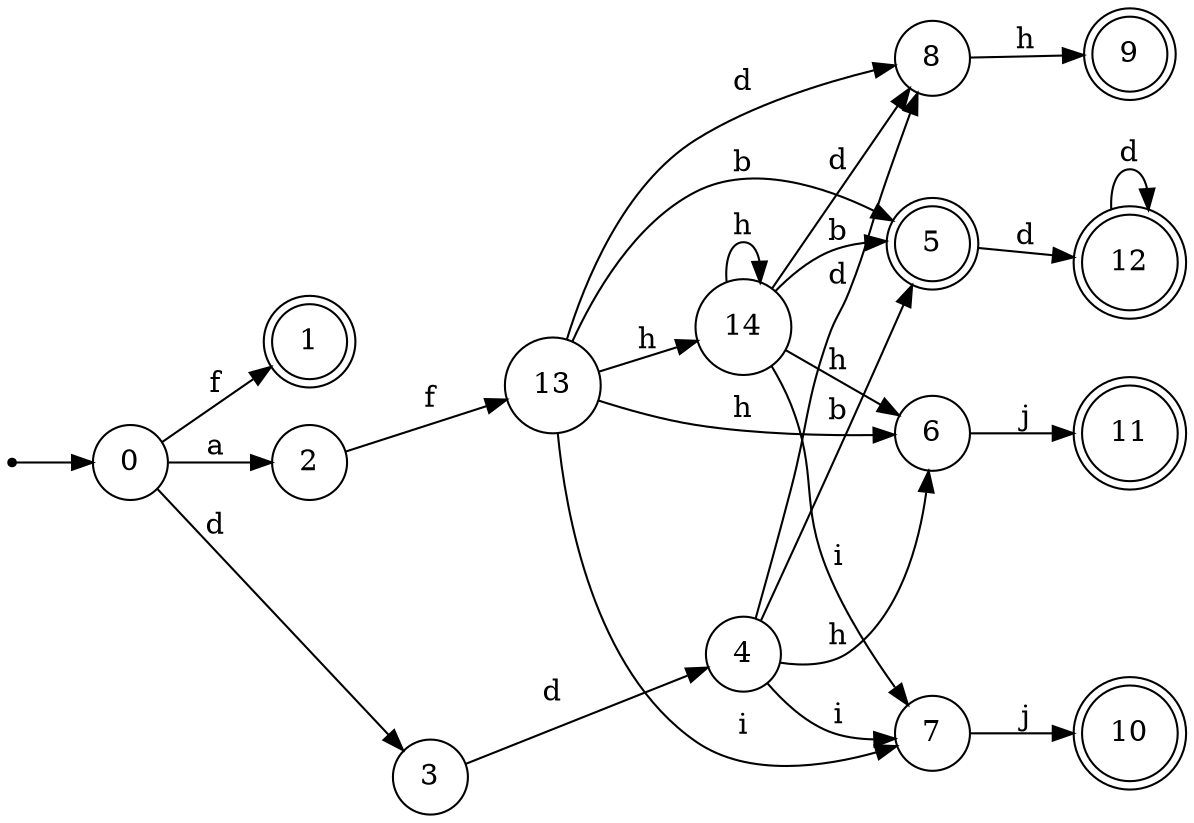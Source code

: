 digraph finite_state_machine {
rankdir=LR;
size="20,20";
node [shape = point]; "dummy0"
node [shape = circle]; "0";
"dummy0" -> "0";
node [shape = doublecircle]; "1";node [shape = circle]; "2";
node [shape = circle]; "3";
node [shape = circle]; "4";
node [shape = doublecircle]; "5";node [shape = circle]; "6";
node [shape = circle]; "7";
node [shape = circle]; "8";
node [shape = doublecircle]; "9";node [shape = doublecircle]; "10";node [shape = doublecircle]; "11";node [shape = doublecircle]; "12";node [shape = circle]; "13";
node [shape = circle]; "14";
"0" -> "1" [label = "f"];
 "0" -> "2" [label = "a"];
 "0" -> "3" [label = "d"];
 "3" -> "4" [label = "d"];
 "4" -> "5" [label = "b"];
 "4" -> "6" [label = "h"];
 "4" -> "7" [label = "i"];
 "4" -> "8" [label = "d"];
 "8" -> "9" [label = "h"];
 "7" -> "10" [label = "j"];
 "6" -> "11" [label = "j"];
 "5" -> "12" [label = "d"];
 "12" -> "12" [label = "d"];
 "2" -> "13" [label = "f"];
 "13" -> "14" [label = "h"];
 "13" -> "6" [label = "h"];
 "13" -> "5" [label = "b"];
 "13" -> "7" [label = "i"];
 "13" -> "8" [label = "d"];
 "14" -> "14" [label = "h"];
 "14" -> "6" [label = "h"];
 "14" -> "5" [label = "b"];
 "14" -> "7" [label = "i"];
 "14" -> "8" [label = "d"];
 }
